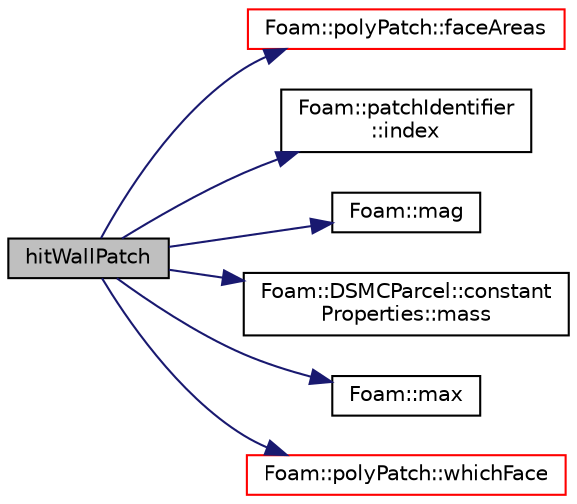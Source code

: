 digraph "hitWallPatch"
{
  bgcolor="transparent";
  edge [fontname="Helvetica",fontsize="10",labelfontname="Helvetica",labelfontsize="10"];
  node [fontname="Helvetica",fontsize="10",shape=record];
  rankdir="LR";
  Node1 [label="hitWallPatch",height=0.2,width=0.4,color="black", fillcolor="grey75", style="filled", fontcolor="black"];
  Node1 -> Node2 [color="midnightblue",fontsize="10",style="solid",fontname="Helvetica"];
  Node2 [label="Foam::polyPatch::faceAreas",height=0.2,width=0.4,color="red",URL="$a01935.html#ac0a591ed4b2427caab10863a66b838fa",tooltip="Return face normals. "];
  Node1 -> Node3 [color="midnightblue",fontsize="10",style="solid",fontname="Helvetica"];
  Node3 [label="Foam::patchIdentifier\l::index",height=0.2,width=0.4,color="black",URL="$a01800.html#a7d1e8acadb27bd2b4e61457d47b71b6f",tooltip="Return the index of this patch in the boundaryMesh. "];
  Node1 -> Node4 [color="midnightblue",fontsize="10",style="solid",fontname="Helvetica"];
  Node4 [label="Foam::mag",height=0.2,width=0.4,color="black",URL="$a10733.html#a929da2a3fdcf3dacbbe0487d3a330dae"];
  Node1 -> Node5 [color="midnightblue",fontsize="10",style="solid",fontname="Helvetica"];
  Node5 [label="Foam::DSMCParcel::constant\lProperties::mass",height=0.2,width=0.4,color="black",URL="$a00373.html#aa2d02a8d148de6c07165e04110e7a728",tooltip="Return const access to the particle mass [kg]. "];
  Node1 -> Node6 [color="midnightblue",fontsize="10",style="solid",fontname="Helvetica"];
  Node6 [label="Foam::max",height=0.2,width=0.4,color="black",URL="$a10733.html#ac993e906cf2774ae77e666bc24e81733"];
  Node1 -> Node7 [color="midnightblue",fontsize="10",style="solid",fontname="Helvetica"];
  Node7 [label="Foam::polyPatch::whichFace",height=0.2,width=0.4,color="red",URL="$a01935.html#ae931b11e89e132549aa9579365dfd7c4",tooltip="Return label of face in patch from global face label. "];
}
